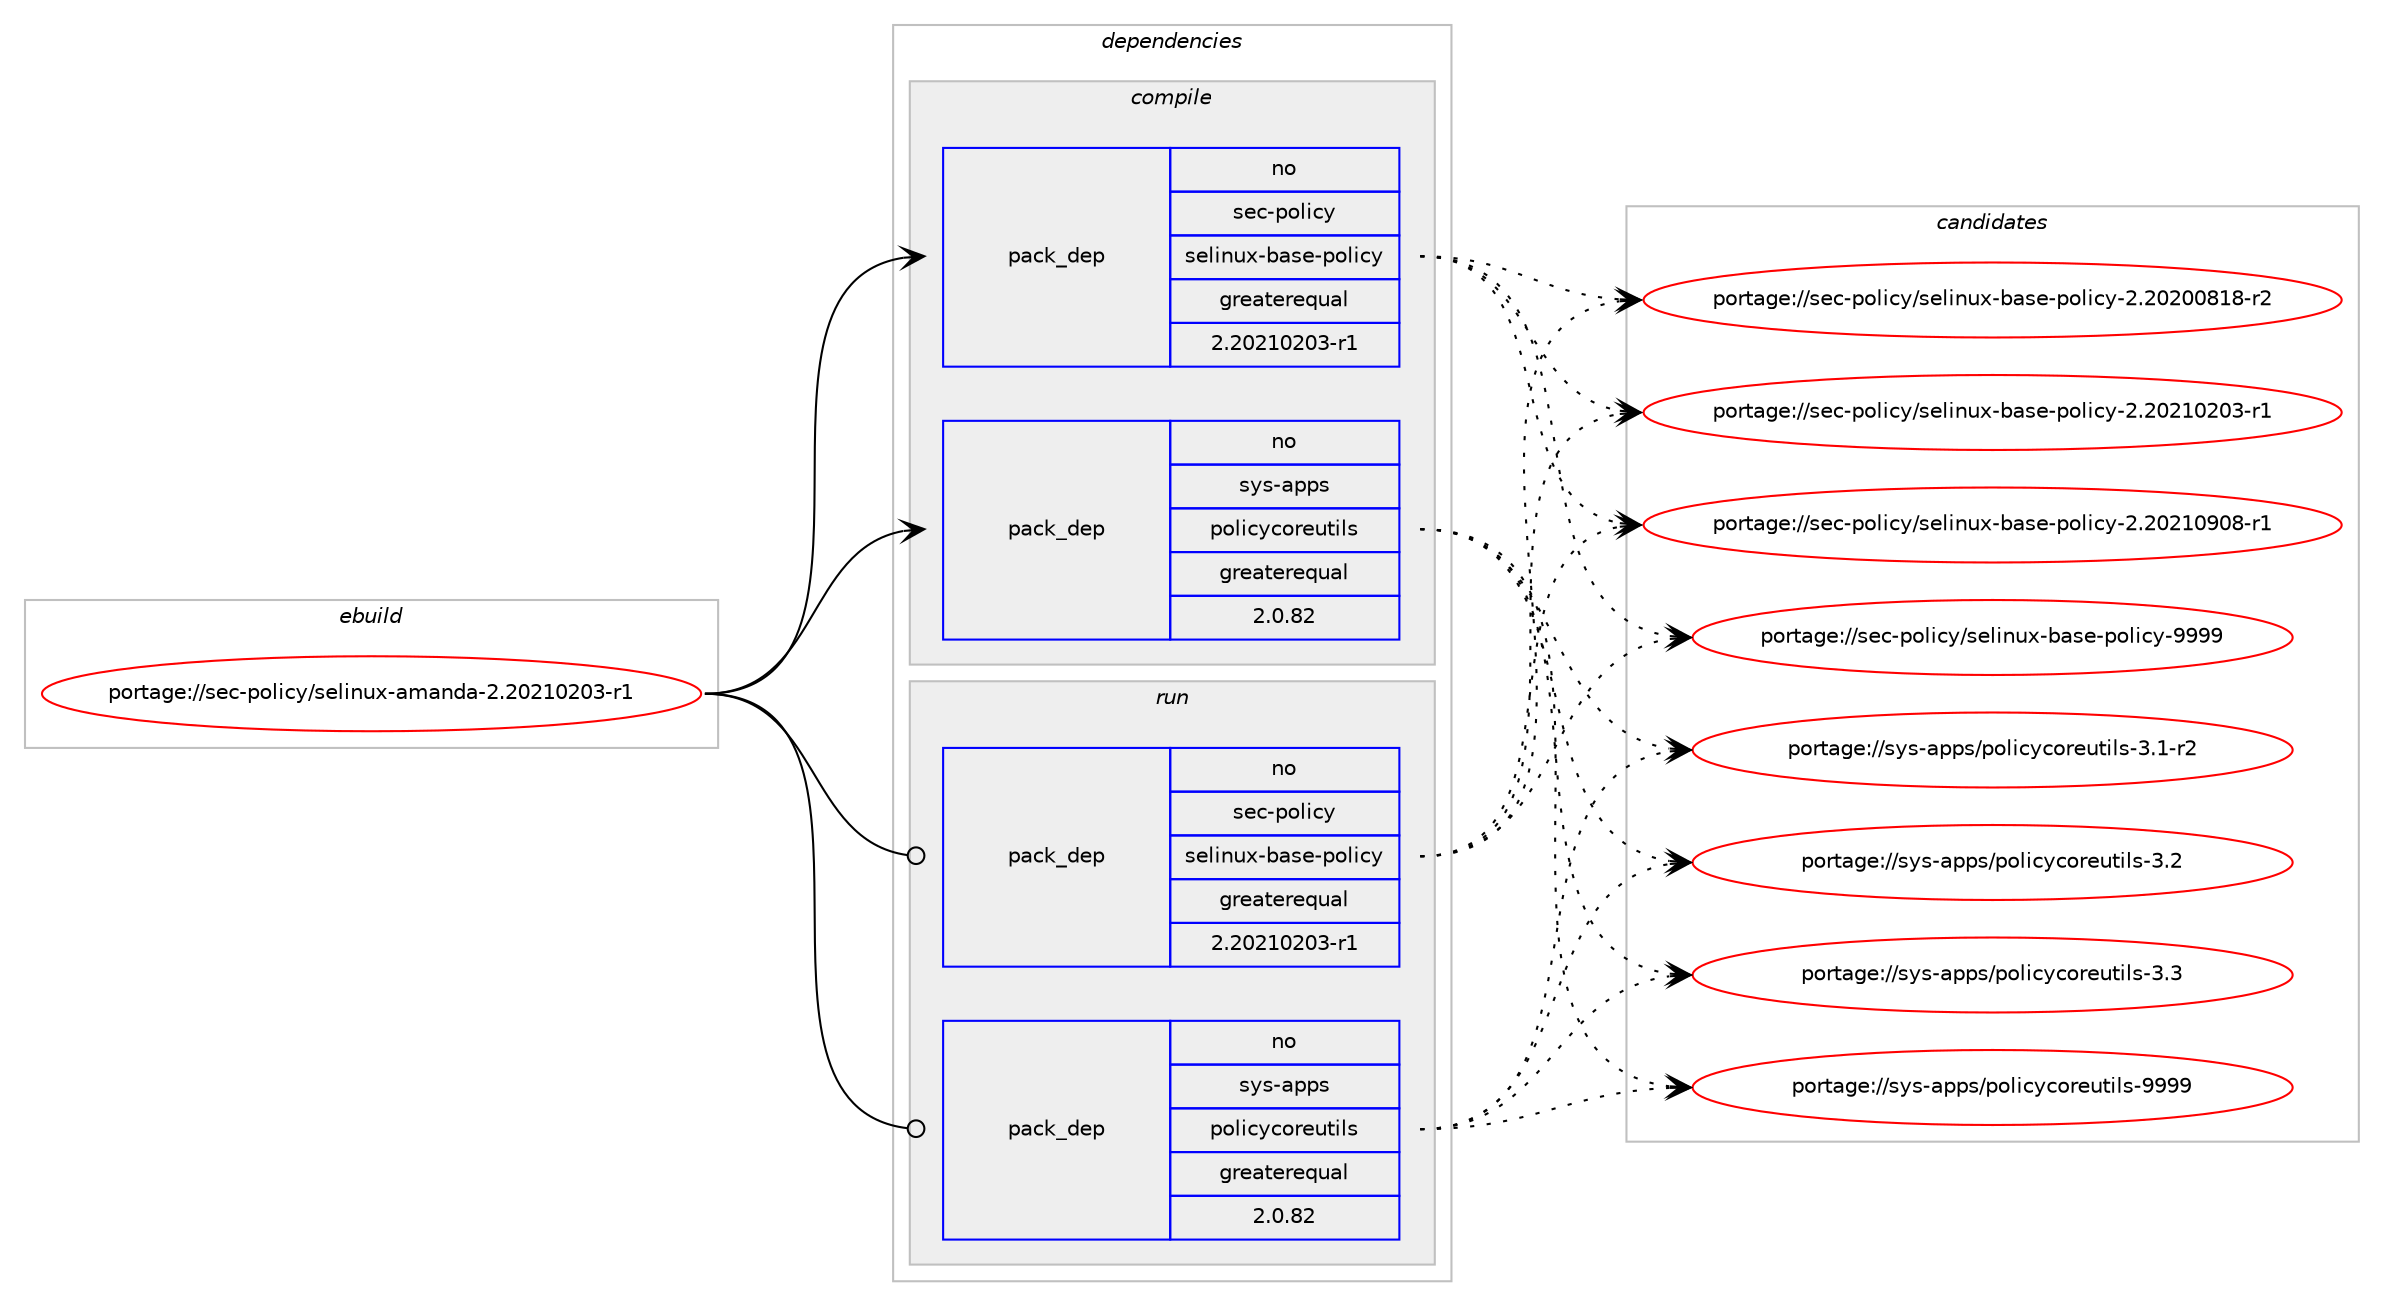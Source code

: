 digraph prolog {

# *************
# Graph options
# *************

newrank=true;
concentrate=true;
compound=true;
graph [rankdir=LR,fontname=Helvetica,fontsize=10,ranksep=1.5];#, ranksep=2.5, nodesep=0.2];
edge  [arrowhead=vee];
node  [fontname=Helvetica,fontsize=10];

# **********
# The ebuild
# **********

subgraph cluster_leftcol {
color=gray;
rank=same;
label=<<i>ebuild</i>>;
id [label="portage://sec-policy/selinux-amanda-2.20210203-r1", color=red, width=4, href="../sec-policy/selinux-amanda-2.20210203-r1.svg"];
}

# ****************
# The dependencies
# ****************

subgraph cluster_midcol {
color=gray;
label=<<i>dependencies</i>>;
subgraph cluster_compile {
fillcolor="#eeeeee";
style=filled;
label=<<i>compile</i>>;
subgraph pack75 {
dependency135 [label=<<TABLE BORDER="0" CELLBORDER="1" CELLSPACING="0" CELLPADDING="4" WIDTH="220"><TR><TD ROWSPAN="6" CELLPADDING="30">pack_dep</TD></TR><TR><TD WIDTH="110">no</TD></TR><TR><TD>sec-policy</TD></TR><TR><TD>selinux-base-policy</TD></TR><TR><TD>greaterequal</TD></TR><TR><TD>2.20210203-r1</TD></TR></TABLE>>, shape=none, color=blue];
}
id:e -> dependency135:w [weight=20,style="solid",arrowhead="vee"];
# *** BEGIN UNKNOWN DEPENDENCY TYPE (TODO) ***
# id -> package_dependency(portage://sec-policy/selinux-amanda-2.20210203-r1,install,no,sec-policy,selinux-inetd,none,[,,],[],[])
# *** END UNKNOWN DEPENDENCY TYPE (TODO) ***

subgraph pack76 {
dependency136 [label=<<TABLE BORDER="0" CELLBORDER="1" CELLSPACING="0" CELLPADDING="4" WIDTH="220"><TR><TD ROWSPAN="6" CELLPADDING="30">pack_dep</TD></TR><TR><TD WIDTH="110">no</TD></TR><TR><TD>sys-apps</TD></TR><TR><TD>policycoreutils</TD></TR><TR><TD>greaterequal</TD></TR><TR><TD>2.0.82</TD></TR></TABLE>>, shape=none, color=blue];
}
id:e -> dependency136:w [weight=20,style="solid",arrowhead="vee"];
}
subgraph cluster_compileandrun {
fillcolor="#eeeeee";
style=filled;
label=<<i>compile and run</i>>;
}
subgraph cluster_run {
fillcolor="#eeeeee";
style=filled;
label=<<i>run</i>>;
subgraph pack77 {
dependency137 [label=<<TABLE BORDER="0" CELLBORDER="1" CELLSPACING="0" CELLPADDING="4" WIDTH="220"><TR><TD ROWSPAN="6" CELLPADDING="30">pack_dep</TD></TR><TR><TD WIDTH="110">no</TD></TR><TR><TD>sec-policy</TD></TR><TR><TD>selinux-base-policy</TD></TR><TR><TD>greaterequal</TD></TR><TR><TD>2.20210203-r1</TD></TR></TABLE>>, shape=none, color=blue];
}
id:e -> dependency137:w [weight=20,style="solid",arrowhead="odot"];
# *** BEGIN UNKNOWN DEPENDENCY TYPE (TODO) ***
# id -> package_dependency(portage://sec-policy/selinux-amanda-2.20210203-r1,run,no,sec-policy,selinux-inetd,none,[,,],[],[])
# *** END UNKNOWN DEPENDENCY TYPE (TODO) ***

subgraph pack78 {
dependency138 [label=<<TABLE BORDER="0" CELLBORDER="1" CELLSPACING="0" CELLPADDING="4" WIDTH="220"><TR><TD ROWSPAN="6" CELLPADDING="30">pack_dep</TD></TR><TR><TD WIDTH="110">no</TD></TR><TR><TD>sys-apps</TD></TR><TR><TD>policycoreutils</TD></TR><TR><TD>greaterequal</TD></TR><TR><TD>2.0.82</TD></TR></TABLE>>, shape=none, color=blue];
}
id:e -> dependency138:w [weight=20,style="solid",arrowhead="odot"];
}
}

# **************
# The candidates
# **************

subgraph cluster_choices {
rank=same;
color=gray;
label=<<i>candidates</i>>;

subgraph choice75 {
color=black;
nodesep=1;
choice11510199451121111081059912147115101108105110117120459897115101451121111081059912145504650485048485649564511450 [label="portage://sec-policy/selinux-base-policy-2.20200818-r2", color=red, width=4,href="../sec-policy/selinux-base-policy-2.20200818-r2.svg"];
choice11510199451121111081059912147115101108105110117120459897115101451121111081059912145504650485049485048514511449 [label="portage://sec-policy/selinux-base-policy-2.20210203-r1", color=red, width=4,href="../sec-policy/selinux-base-policy-2.20210203-r1.svg"];
choice11510199451121111081059912147115101108105110117120459897115101451121111081059912145504650485049485748564511449 [label="portage://sec-policy/selinux-base-policy-2.20210908-r1", color=red, width=4,href="../sec-policy/selinux-base-policy-2.20210908-r1.svg"];
choice1151019945112111108105991214711510110810511011712045989711510145112111108105991214557575757 [label="portage://sec-policy/selinux-base-policy-9999", color=red, width=4,href="../sec-policy/selinux-base-policy-9999.svg"];
dependency135:e -> choice11510199451121111081059912147115101108105110117120459897115101451121111081059912145504650485048485649564511450:w [style=dotted,weight="100"];
dependency135:e -> choice11510199451121111081059912147115101108105110117120459897115101451121111081059912145504650485049485048514511449:w [style=dotted,weight="100"];
dependency135:e -> choice11510199451121111081059912147115101108105110117120459897115101451121111081059912145504650485049485748564511449:w [style=dotted,weight="100"];
dependency135:e -> choice1151019945112111108105991214711510110810511011712045989711510145112111108105991214557575757:w [style=dotted,weight="100"];
}
subgraph choice76 {
color=black;
nodesep=1;
choice1151211154597112112115471121111081059912199111114101117116105108115455146494511450 [label="portage://sys-apps/policycoreutils-3.1-r2", color=red, width=4,href="../sys-apps/policycoreutils-3.1-r2.svg"];
choice115121115459711211211547112111108105991219911111410111711610510811545514650 [label="portage://sys-apps/policycoreutils-3.2", color=red, width=4,href="../sys-apps/policycoreutils-3.2.svg"];
choice115121115459711211211547112111108105991219911111410111711610510811545514651 [label="portage://sys-apps/policycoreutils-3.3", color=red, width=4,href="../sys-apps/policycoreutils-3.3.svg"];
choice11512111545971121121154711211110810599121991111141011171161051081154557575757 [label="portage://sys-apps/policycoreutils-9999", color=red, width=4,href="../sys-apps/policycoreutils-9999.svg"];
dependency136:e -> choice1151211154597112112115471121111081059912199111114101117116105108115455146494511450:w [style=dotted,weight="100"];
dependency136:e -> choice115121115459711211211547112111108105991219911111410111711610510811545514650:w [style=dotted,weight="100"];
dependency136:e -> choice115121115459711211211547112111108105991219911111410111711610510811545514651:w [style=dotted,weight="100"];
dependency136:e -> choice11512111545971121121154711211110810599121991111141011171161051081154557575757:w [style=dotted,weight="100"];
}
subgraph choice77 {
color=black;
nodesep=1;
choice11510199451121111081059912147115101108105110117120459897115101451121111081059912145504650485048485649564511450 [label="portage://sec-policy/selinux-base-policy-2.20200818-r2", color=red, width=4,href="../sec-policy/selinux-base-policy-2.20200818-r2.svg"];
choice11510199451121111081059912147115101108105110117120459897115101451121111081059912145504650485049485048514511449 [label="portage://sec-policy/selinux-base-policy-2.20210203-r1", color=red, width=4,href="../sec-policy/selinux-base-policy-2.20210203-r1.svg"];
choice11510199451121111081059912147115101108105110117120459897115101451121111081059912145504650485049485748564511449 [label="portage://sec-policy/selinux-base-policy-2.20210908-r1", color=red, width=4,href="../sec-policy/selinux-base-policy-2.20210908-r1.svg"];
choice1151019945112111108105991214711510110810511011712045989711510145112111108105991214557575757 [label="portage://sec-policy/selinux-base-policy-9999", color=red, width=4,href="../sec-policy/selinux-base-policy-9999.svg"];
dependency137:e -> choice11510199451121111081059912147115101108105110117120459897115101451121111081059912145504650485048485649564511450:w [style=dotted,weight="100"];
dependency137:e -> choice11510199451121111081059912147115101108105110117120459897115101451121111081059912145504650485049485048514511449:w [style=dotted,weight="100"];
dependency137:e -> choice11510199451121111081059912147115101108105110117120459897115101451121111081059912145504650485049485748564511449:w [style=dotted,weight="100"];
dependency137:e -> choice1151019945112111108105991214711510110810511011712045989711510145112111108105991214557575757:w [style=dotted,weight="100"];
}
subgraph choice78 {
color=black;
nodesep=1;
choice1151211154597112112115471121111081059912199111114101117116105108115455146494511450 [label="portage://sys-apps/policycoreutils-3.1-r2", color=red, width=4,href="../sys-apps/policycoreutils-3.1-r2.svg"];
choice115121115459711211211547112111108105991219911111410111711610510811545514650 [label="portage://sys-apps/policycoreutils-3.2", color=red, width=4,href="../sys-apps/policycoreutils-3.2.svg"];
choice115121115459711211211547112111108105991219911111410111711610510811545514651 [label="portage://sys-apps/policycoreutils-3.3", color=red, width=4,href="../sys-apps/policycoreutils-3.3.svg"];
choice11512111545971121121154711211110810599121991111141011171161051081154557575757 [label="portage://sys-apps/policycoreutils-9999", color=red, width=4,href="../sys-apps/policycoreutils-9999.svg"];
dependency138:e -> choice1151211154597112112115471121111081059912199111114101117116105108115455146494511450:w [style=dotted,weight="100"];
dependency138:e -> choice115121115459711211211547112111108105991219911111410111711610510811545514650:w [style=dotted,weight="100"];
dependency138:e -> choice115121115459711211211547112111108105991219911111410111711610510811545514651:w [style=dotted,weight="100"];
dependency138:e -> choice11512111545971121121154711211110810599121991111141011171161051081154557575757:w [style=dotted,weight="100"];
}
}

}
